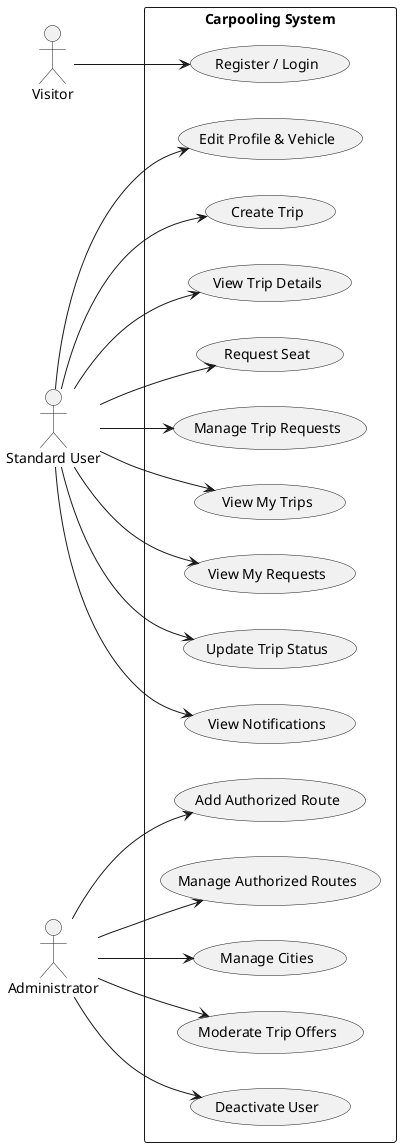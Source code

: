 @startuml UseCaseUML
left to right direction
skinparam packageStyle rectangle

actor Visitor
actor "Standard User" as SU
actor Administrator

rectangle "Carpooling System" {
  usecase "Register / Login"            as UC01
  usecase "Edit Profile & Vehicle"      as UC02
  usecase "Create Trip"                 as UC03
  usecase "View Trip Details"           as UC04
  usecase "Request Seat"                as UC05
  usecase "Manage Trip Requests"        as UC06
  usecase "View My Trips"               as UC07
  usecase "View My Requests"            as UC08
  usecase "Update Trip Status"          as UC09
  usecase "View Notifications"          as UC10
  usecase "Add Authorized Route"        as UC11
  usecase "Manage Authorized Routes"    as UC12
  usecase "Manage Cities"               as UC13
  usecase "Moderate Trip Offers"        as UC14
  usecase "Deactivate User"             as UC15
}

Visitor      --> UC01
SU           --> UC02
SU           --> UC03
SU           --> UC04
SU           --> UC05
SU           --> UC06
SU           --> UC07
SU           --> UC08
SU           --> UC09
SU           --> UC10
Administrator --> UC11
Administrator --> UC12
Administrator --> UC13
Administrator --> UC14
Administrator --> UC15
@enduml
